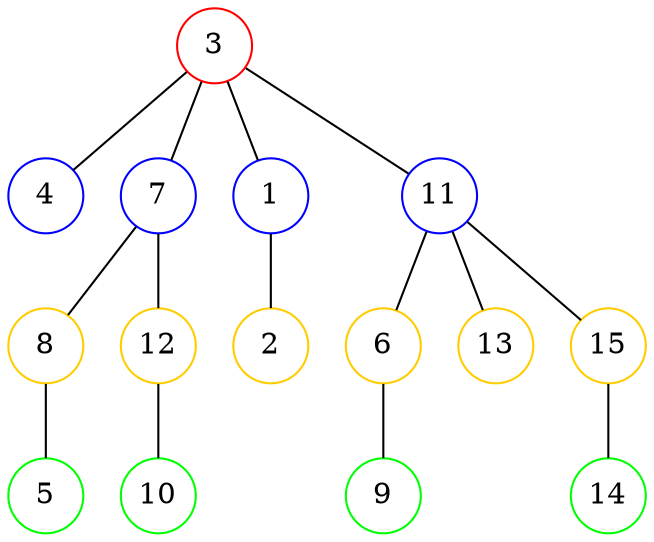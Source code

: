 graph G {
	node [label="", shape=circle, fixedsize=true, width=0.5];
	
	A [label=3, color=red]
	B [label=2, color="#ffcc00"]
	C [label=6, color="#ffcc00"]
	D [label=4, color=blue]
	E [label=5, color=green]
	F [label=7, color=blue]
	G [label=8, color="#ffcc00"]
	H [label=10, color=green]
	I [label=12, color="#ffcc00"]
	J [label=1, color=blue]
	K [label=9, color=green]
	L [label=11, color=blue]
	M [label=13, color="#ffcc00"]
	N [label=14, color=green]
	O [label=15, color="#ffcc00"]
	
	A -- {L, D, J, F}
	G -- E
	F -- {G, I}
	I -- H
	J -- B
	C -- K
	L -- {M, O, C}
	O -- N
}